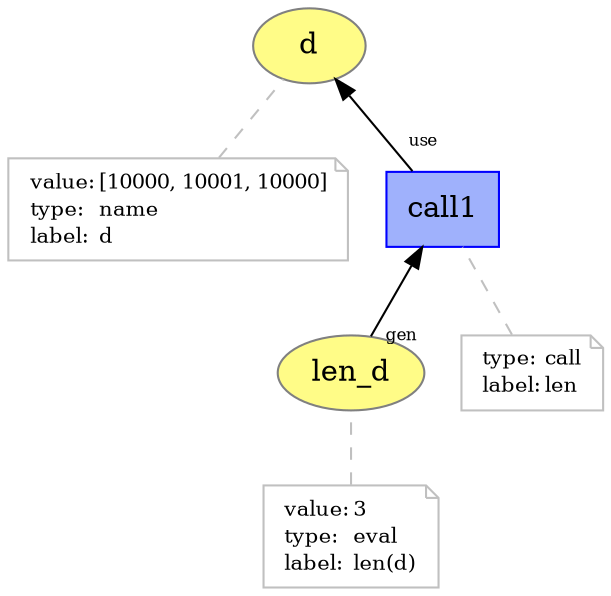 digraph "PROV" { size="16,12"; rankdir="BT";
"http://example.org/d" [fillcolor="#FFFC87",color="#808080",style="filled",label="d",URL="http://example.org/d"]
"-attrs0" [color="gray",shape="note",fontsize="10",fontcolor="black",label=<<TABLE cellpadding="0" border="0">
	<TR>
	    <TD align="left">value:</TD>
	    <TD align="left">[10000, 10001, 10000]</TD>
	</TR>
	<TR>
	    <TD align="left">type:</TD>
	    <TD align="left">name</TD>
	</TR>
	<TR>
	    <TD align="left">label:</TD>
	    <TD align="left">d</TD>
	</TR>
</TABLE>>]
"-attrs0" -> "http://example.org/d" [color="gray",style="dashed",arrowhead="none"]
"http://example.org/len_d" [fillcolor="#FFFC87",color="#808080",style="filled",label="len_d",URL="http://example.org/len_d"]
"-attrs1" [color="gray",shape="note",fontsize="10",fontcolor="black",label=<<TABLE cellpadding="0" border="0">
	<TR>
	    <TD align="left">value:</TD>
	    <TD align="left">3</TD>
	</TR>
	<TR>
	    <TD align="left">type:</TD>
	    <TD align="left">eval</TD>
	</TR>
	<TR>
	    <TD align="left">label:</TD>
	    <TD align="left">len(d)</TD>
	</TR>
</TABLE>>]
"-attrs1" -> "http://example.org/len_d" [color="gray",style="dashed",arrowhead="none"]
"http://example.org/call1" [fillcolor="#9FB1FC",color="#0000FF",shape="polygon",sides="4",style="filled",label="call1",URL="http://example.org/call1"]
"-attrs2" [color="gray",shape="note",fontsize="10",fontcolor="black",label=<<TABLE cellpadding="0" border="0">
	<TR>
	    <TD align="left">type:</TD>
	    <TD align="left">call</TD>
	</TR>
	<TR>
	    <TD align="left">label:</TD>
	    <TD align="left">len</TD>
	</TR>
</TABLE>>]
"-attrs2" -> "http://example.org/call1" [color="gray",style="dashed",arrowhead="none"]
"http://example.org/call1" -> "http://example.org/d" [labelfontsize="8",labeldistance="1.5",labelangle="60.0",rotation="20",taillabel="use"]
"http://example.org/len_d" -> "http://example.org/call1" [labelfontsize="8",labeldistance="1.5",labelangle="60.0",rotation="20",taillabel="gen"]
}